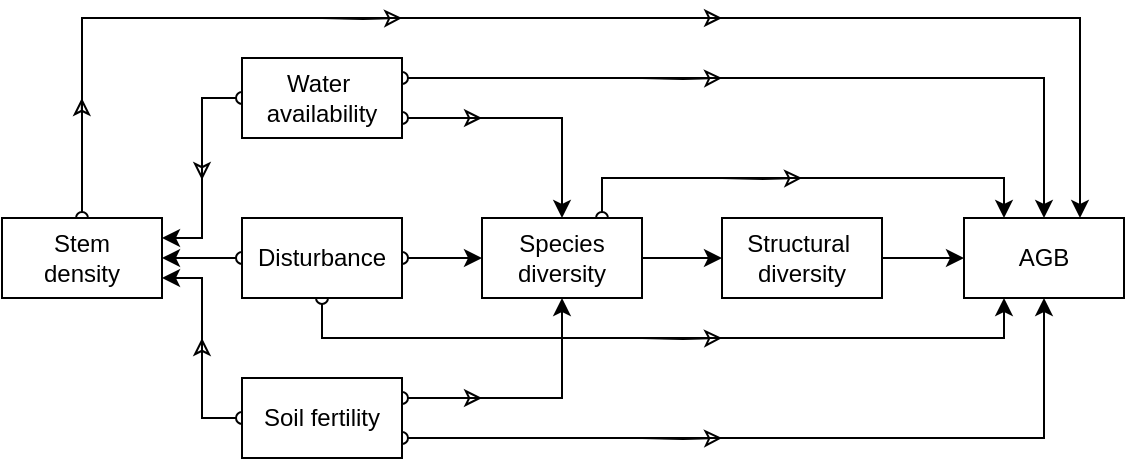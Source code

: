 <mxfile version="13.5.1" type="device"><diagram id="Q58wU1a4Iv1O1ykronOY" name="Page-1"><mxGraphModel dx="815" dy="517" grid="1" gridSize="10" guides="1" tooltips="1" connect="1" arrows="1" fold="1" page="1" pageScale="1" pageWidth="827" pageHeight="1169" math="0" shadow="0"><root><mxCell id="0"/><mxCell id="1" parent="0"/><mxCell id="MeDxFm3Ll06lgc266ngG-1" style="edgeStyle=orthogonalEdgeStyle;rounded=0;orthogonalLoop=1;jettySize=auto;html=1;entryX=1;entryY=0.25;entryDx=0;entryDy=0;fontStyle=0;startArrow=oval;startFill=0;" parent="1" source="MeDxFm3Ll06lgc266ngG-4" target="MeDxFm3Ll06lgc266ngG-19" edge="1"><mxGeometry relative="1" as="geometry"><Array as="points"><mxPoint x="181" y="180"/><mxPoint x="181" y="250"/></Array></mxGeometry></mxCell><mxCell id="MeDxFm3Ll06lgc266ngG-2" style="edgeStyle=orthogonalEdgeStyle;rounded=0;orthogonalLoop=1;jettySize=auto;html=1;entryX=0.5;entryY=0;entryDx=0;entryDy=0;exitX=1;exitY=0.25;exitDx=0;exitDy=0;fontStyle=0;startArrow=oval;startFill=0;" parent="1" source="MeDxFm3Ll06lgc266ngG-4" target="MeDxFm3Ll06lgc266ngG-17" edge="1"><mxGeometry relative="1" as="geometry"/></mxCell><mxCell id="MeDxFm3Ll06lgc266ngG-3" style="edgeStyle=orthogonalEdgeStyle;rounded=0;orthogonalLoop=1;jettySize=auto;html=1;exitX=1;exitY=0.75;exitDx=0;exitDy=0;entryX=0.5;entryY=0;entryDx=0;entryDy=0;fontStyle=0;startArrow=oval;startFill=0;" parent="1" source="MeDxFm3Ll06lgc266ngG-4" target="MeDxFm3Ll06lgc266ngG-14" edge="1"><mxGeometry relative="1" as="geometry"/></mxCell><mxCell id="MeDxFm3Ll06lgc266ngG-4" value="Water&amp;nbsp;&lt;br&gt;availability" style="rounded=1;whiteSpace=wrap;html=1;fontSize=12;glass=0;strokeWidth=1;shadow=0;arcSize=0;align=center;fontStyle=0" parent="1" vertex="1"><mxGeometry x="201" y="160" width="80" height="40" as="geometry"/></mxCell><mxCell id="MeDxFm3Ll06lgc266ngG-5" style="edgeStyle=orthogonalEdgeStyle;rounded=0;orthogonalLoop=1;jettySize=auto;html=1;entryX=0.5;entryY=1;entryDx=0;entryDy=0;exitX=1;exitY=0.75;exitDx=0;exitDy=0;fontStyle=0;startArrow=oval;startFill=0;" parent="1" source="MeDxFm3Ll06lgc266ngG-8" target="MeDxFm3Ll06lgc266ngG-17" edge="1"><mxGeometry relative="1" as="geometry"/></mxCell><mxCell id="MeDxFm3Ll06lgc266ngG-6" style="edgeStyle=orthogonalEdgeStyle;rounded=0;orthogonalLoop=1;jettySize=auto;html=1;entryX=1;entryY=0.75;entryDx=0;entryDy=0;fontStyle=0;startArrow=oval;startFill=0;" parent="1" source="MeDxFm3Ll06lgc266ngG-8" target="MeDxFm3Ll06lgc266ngG-19" edge="1"><mxGeometry relative="1" as="geometry"/></mxCell><mxCell id="MeDxFm3Ll06lgc266ngG-7" style="edgeStyle=orthogonalEdgeStyle;rounded=0;orthogonalLoop=1;jettySize=auto;html=1;exitX=1;exitY=0.25;exitDx=0;exitDy=0;entryX=0.5;entryY=1;entryDx=0;entryDy=0;fontStyle=0;startArrow=oval;startFill=0;" parent="1" source="MeDxFm3Ll06lgc266ngG-8" target="MeDxFm3Ll06lgc266ngG-14" edge="1"><mxGeometry relative="1" as="geometry"/></mxCell><mxCell id="MeDxFm3Ll06lgc266ngG-8" value="Soil fertility" style="rounded=1;whiteSpace=wrap;html=1;fontSize=12;glass=0;strokeWidth=1;shadow=0;arcSize=0;align=center;fontStyle=0" parent="1" vertex="1"><mxGeometry x="201" y="320" width="80" height="40" as="geometry"/></mxCell><mxCell id="MeDxFm3Ll06lgc266ngG-9" value="" style="edgeStyle=orthogonalEdgeStyle;rounded=0;orthogonalLoop=1;jettySize=auto;html=1;fontStyle=0;startArrow=oval;startFill=0;" parent="1" source="MeDxFm3Ll06lgc266ngG-12" target="MeDxFm3Ll06lgc266ngG-14" edge="1"><mxGeometry relative="1" as="geometry"/></mxCell><mxCell id="MeDxFm3Ll06lgc266ngG-10" style="edgeStyle=orthogonalEdgeStyle;rounded=0;orthogonalLoop=1;jettySize=auto;html=1;entryX=0.25;entryY=1;entryDx=0;entryDy=0;fontStyle=0;startArrow=oval;startFill=0;" parent="1" source="MeDxFm3Ll06lgc266ngG-12" target="MeDxFm3Ll06lgc266ngG-17" edge="1"><mxGeometry relative="1" as="geometry"><Array as="points"><mxPoint x="241" y="300"/><mxPoint x="582" y="300"/></Array></mxGeometry></mxCell><mxCell id="MeDxFm3Ll06lgc266ngG-11" style="edgeStyle=orthogonalEdgeStyle;rounded=0;orthogonalLoop=1;jettySize=auto;html=1;fontStyle=0;startArrow=oval;startFill=0;" parent="1" source="MeDxFm3Ll06lgc266ngG-12" target="MeDxFm3Ll06lgc266ngG-19" edge="1"><mxGeometry relative="1" as="geometry"/></mxCell><mxCell id="MeDxFm3Ll06lgc266ngG-12" value="Disturbance" style="rounded=1;whiteSpace=wrap;html=1;fontSize=12;glass=0;strokeWidth=1;shadow=0;arcSize=0;align=center;fontStyle=0" parent="1" vertex="1"><mxGeometry x="201" y="240" width="80" height="40" as="geometry"/></mxCell><mxCell id="MeDxFm3Ll06lgc266ngG-13" value="" style="edgeStyle=orthogonalEdgeStyle;rounded=0;orthogonalLoop=1;jettySize=auto;html=1;fontStyle=0" parent="1" source="MeDxFm3Ll06lgc266ngG-14" target="MeDxFm3Ll06lgc266ngG-16" edge="1"><mxGeometry relative="1" as="geometry"/></mxCell><mxCell id="MeDxFm3Ll06lgc266ngG-20" style="edgeStyle=orthogonalEdgeStyle;rounded=0;orthogonalLoop=1;jettySize=auto;html=1;exitX=0.75;exitY=0;exitDx=0;exitDy=0;entryX=0.25;entryY=0;entryDx=0;entryDy=0;startArrow=oval;startFill=0;" parent="1" source="MeDxFm3Ll06lgc266ngG-14" target="MeDxFm3Ll06lgc266ngG-17" edge="1"><mxGeometry relative="1" as="geometry"><Array as="points"><mxPoint x="381" y="220"/><mxPoint x="582" y="220"/></Array></mxGeometry></mxCell><mxCell id="MeDxFm3Ll06lgc266ngG-14" value="Species diversity" style="rounded=1;whiteSpace=wrap;html=1;fontSize=12;glass=0;strokeWidth=1;shadow=0;arcSize=0;align=center;fontStyle=0" parent="1" vertex="1"><mxGeometry x="321" y="240" width="80" height="40" as="geometry"/></mxCell><mxCell id="MeDxFm3Ll06lgc266ngG-15" value="" style="edgeStyle=orthogonalEdgeStyle;rounded=0;orthogonalLoop=1;jettySize=auto;html=1;fontStyle=0" parent="1" source="MeDxFm3Ll06lgc266ngG-16" target="MeDxFm3Ll06lgc266ngG-17" edge="1"><mxGeometry relative="1" as="geometry"/></mxCell><mxCell id="MeDxFm3Ll06lgc266ngG-16" value="Structural&amp;nbsp;&lt;br&gt;diversity" style="rounded=1;whiteSpace=wrap;html=1;fontSize=12;glass=0;strokeWidth=1;shadow=0;arcSize=0;align=center;fontStyle=0" parent="1" vertex="1"><mxGeometry x="441" y="240" width="80" height="40" as="geometry"/></mxCell><mxCell id="MeDxFm3Ll06lgc266ngG-17" value="AGB" style="rounded=1;whiteSpace=wrap;html=1;fontSize=12;glass=0;strokeWidth=1;shadow=0;arcSize=0;align=center;fontStyle=0" parent="1" vertex="1"><mxGeometry x="562" y="240" width="80" height="40" as="geometry"/></mxCell><mxCell id="MeDxFm3Ll06lgc266ngG-18" style="edgeStyle=orthogonalEdgeStyle;rounded=0;orthogonalLoop=1;jettySize=auto;html=1;fontStyle=0;startArrow=oval;startFill=0;" parent="1" source="MeDxFm3Ll06lgc266ngG-19" edge="1"><mxGeometry relative="1" as="geometry"><Array as="points"><mxPoint x="121" y="140"/><mxPoint x="620" y="140"/><mxPoint x="620" y="240"/></Array><mxPoint x="620" y="240" as="targetPoint"/></mxGeometry></mxCell><mxCell id="MeDxFm3Ll06lgc266ngG-19" value="Stem&lt;br&gt;density" style="rounded=1;whiteSpace=wrap;html=1;fontSize=12;glass=0;strokeWidth=1;shadow=0;arcSize=0;align=center;fontStyle=0" parent="1" vertex="1"><mxGeometry x="81" y="240" width="80" height="40" as="geometry"/></mxCell><mxCell id="xpDqAJ4v-9FViCyHsZdM-1" style="edgeStyle=orthogonalEdgeStyle;rounded=0;orthogonalLoop=1;jettySize=auto;html=1;exitX=1;exitY=0.25;exitDx=0;exitDy=0;fontStyle=0;endArrow=classic;endFill=0;" edge="1" parent="1"><mxGeometry relative="1" as="geometry"><mxPoint x="241" y="140" as="sourcePoint"/><mxPoint x="281" y="140" as="targetPoint"/></mxGeometry></mxCell><mxCell id="xpDqAJ4v-9FViCyHsZdM-2" style="edgeStyle=orthogonalEdgeStyle;rounded=0;orthogonalLoop=1;jettySize=auto;html=1;exitX=1;exitY=0.25;exitDx=0;exitDy=0;fontStyle=0;endArrow=classic;endFill=0;" edge="1" parent="1"><mxGeometry relative="1" as="geometry"><mxPoint x="401" y="140" as="sourcePoint"/><mxPoint x="441" y="140" as="targetPoint"/><Array as="points"><mxPoint x="421" y="140"/><mxPoint x="421" y="140"/></Array></mxGeometry></mxCell><mxCell id="xpDqAJ4v-9FViCyHsZdM-3" style="edgeStyle=orthogonalEdgeStyle;rounded=0;orthogonalLoop=1;jettySize=auto;html=1;exitX=1;exitY=0.25;exitDx=0;exitDy=0;fontStyle=0;endArrow=classic;endFill=0;" edge="1" parent="1"><mxGeometry relative="1" as="geometry"><mxPoint x="401" y="170" as="sourcePoint"/><mxPoint x="441" y="170" as="targetPoint"/></mxGeometry></mxCell><mxCell id="xpDqAJ4v-9FViCyHsZdM-5" style="edgeStyle=orthogonalEdgeStyle;rounded=0;orthogonalLoop=1;jettySize=auto;html=1;exitX=1;exitY=0.25;exitDx=0;exitDy=0;fontStyle=0;endArrow=classic;endFill=0;" edge="1" parent="1"><mxGeometry relative="1" as="geometry"><mxPoint x="441" y="220" as="sourcePoint"/><mxPoint x="481" y="220" as="targetPoint"/></mxGeometry></mxCell><mxCell id="xpDqAJ4v-9FViCyHsZdM-6" style="edgeStyle=orthogonalEdgeStyle;rounded=0;orthogonalLoop=1;jettySize=auto;html=1;exitX=1;exitY=0.25;exitDx=0;exitDy=0;fontStyle=0;endArrow=classic;endFill=0;" edge="1" parent="1"><mxGeometry relative="1" as="geometry"><mxPoint x="401" y="350" as="sourcePoint"/><mxPoint x="441" y="350" as="targetPoint"/></mxGeometry></mxCell><mxCell id="xpDqAJ4v-9FViCyHsZdM-8" style="edgeStyle=orthogonalEdgeStyle;rounded=0;orthogonalLoop=1;jettySize=auto;html=1;exitX=1;exitY=0.25;exitDx=0;exitDy=0;fontStyle=0;endArrow=classic;endFill=0;" edge="1" parent="1"><mxGeometry relative="1" as="geometry"><mxPoint x="401" y="300" as="sourcePoint"/><mxPoint x="441" y="300" as="targetPoint"/></mxGeometry></mxCell><mxCell id="xpDqAJ4v-9FViCyHsZdM-10" style="edgeStyle=orthogonalEdgeStyle;rounded=0;orthogonalLoop=1;jettySize=auto;html=1;fontStyle=0;endArrow=classic;endFill=0;" edge="1" parent="1"><mxGeometry relative="1" as="geometry"><mxPoint x="290" y="190" as="sourcePoint"/><mxPoint x="321" y="190" as="targetPoint"/></mxGeometry></mxCell><mxCell id="xpDqAJ4v-9FViCyHsZdM-14" style="edgeStyle=orthogonalEdgeStyle;rounded=0;orthogonalLoop=1;jettySize=auto;html=1;fontStyle=0;endArrow=classic;endFill=0;" edge="1" parent="1"><mxGeometry relative="1" as="geometry"><mxPoint x="181" y="219.0" as="sourcePoint"/><mxPoint x="181" y="221" as="targetPoint"/></mxGeometry></mxCell><mxCell id="xpDqAJ4v-9FViCyHsZdM-17" style="edgeStyle=orthogonalEdgeStyle;rounded=0;orthogonalLoop=1;jettySize=auto;html=1;fontStyle=0;endArrow=classic;endFill=0;" edge="1" parent="1"><mxGeometry relative="1" as="geometry"><mxPoint x="120.92" y="182" as="sourcePoint"/><mxPoint x="120.92" y="180.0" as="targetPoint"/></mxGeometry></mxCell><mxCell id="xpDqAJ4v-9FViCyHsZdM-19" style="edgeStyle=orthogonalEdgeStyle;rounded=0;orthogonalLoop=1;jettySize=auto;html=1;fontStyle=0;endArrow=classic;endFill=0;" edge="1" parent="1"><mxGeometry relative="1" as="geometry"><mxPoint x="181.0" y="302" as="sourcePoint"/><mxPoint x="181.0" y="300.0" as="targetPoint"/></mxGeometry></mxCell><mxCell id="xpDqAJ4v-9FViCyHsZdM-20" style="edgeStyle=orthogonalEdgeStyle;rounded=0;orthogonalLoop=1;jettySize=auto;html=1;fontStyle=0;endArrow=classic;endFill=0;" edge="1" parent="1"><mxGeometry relative="1" as="geometry"><mxPoint x="290" y="330" as="sourcePoint"/><mxPoint x="321" y="330" as="targetPoint"/></mxGeometry></mxCell></root></mxGraphModel></diagram></mxfile>